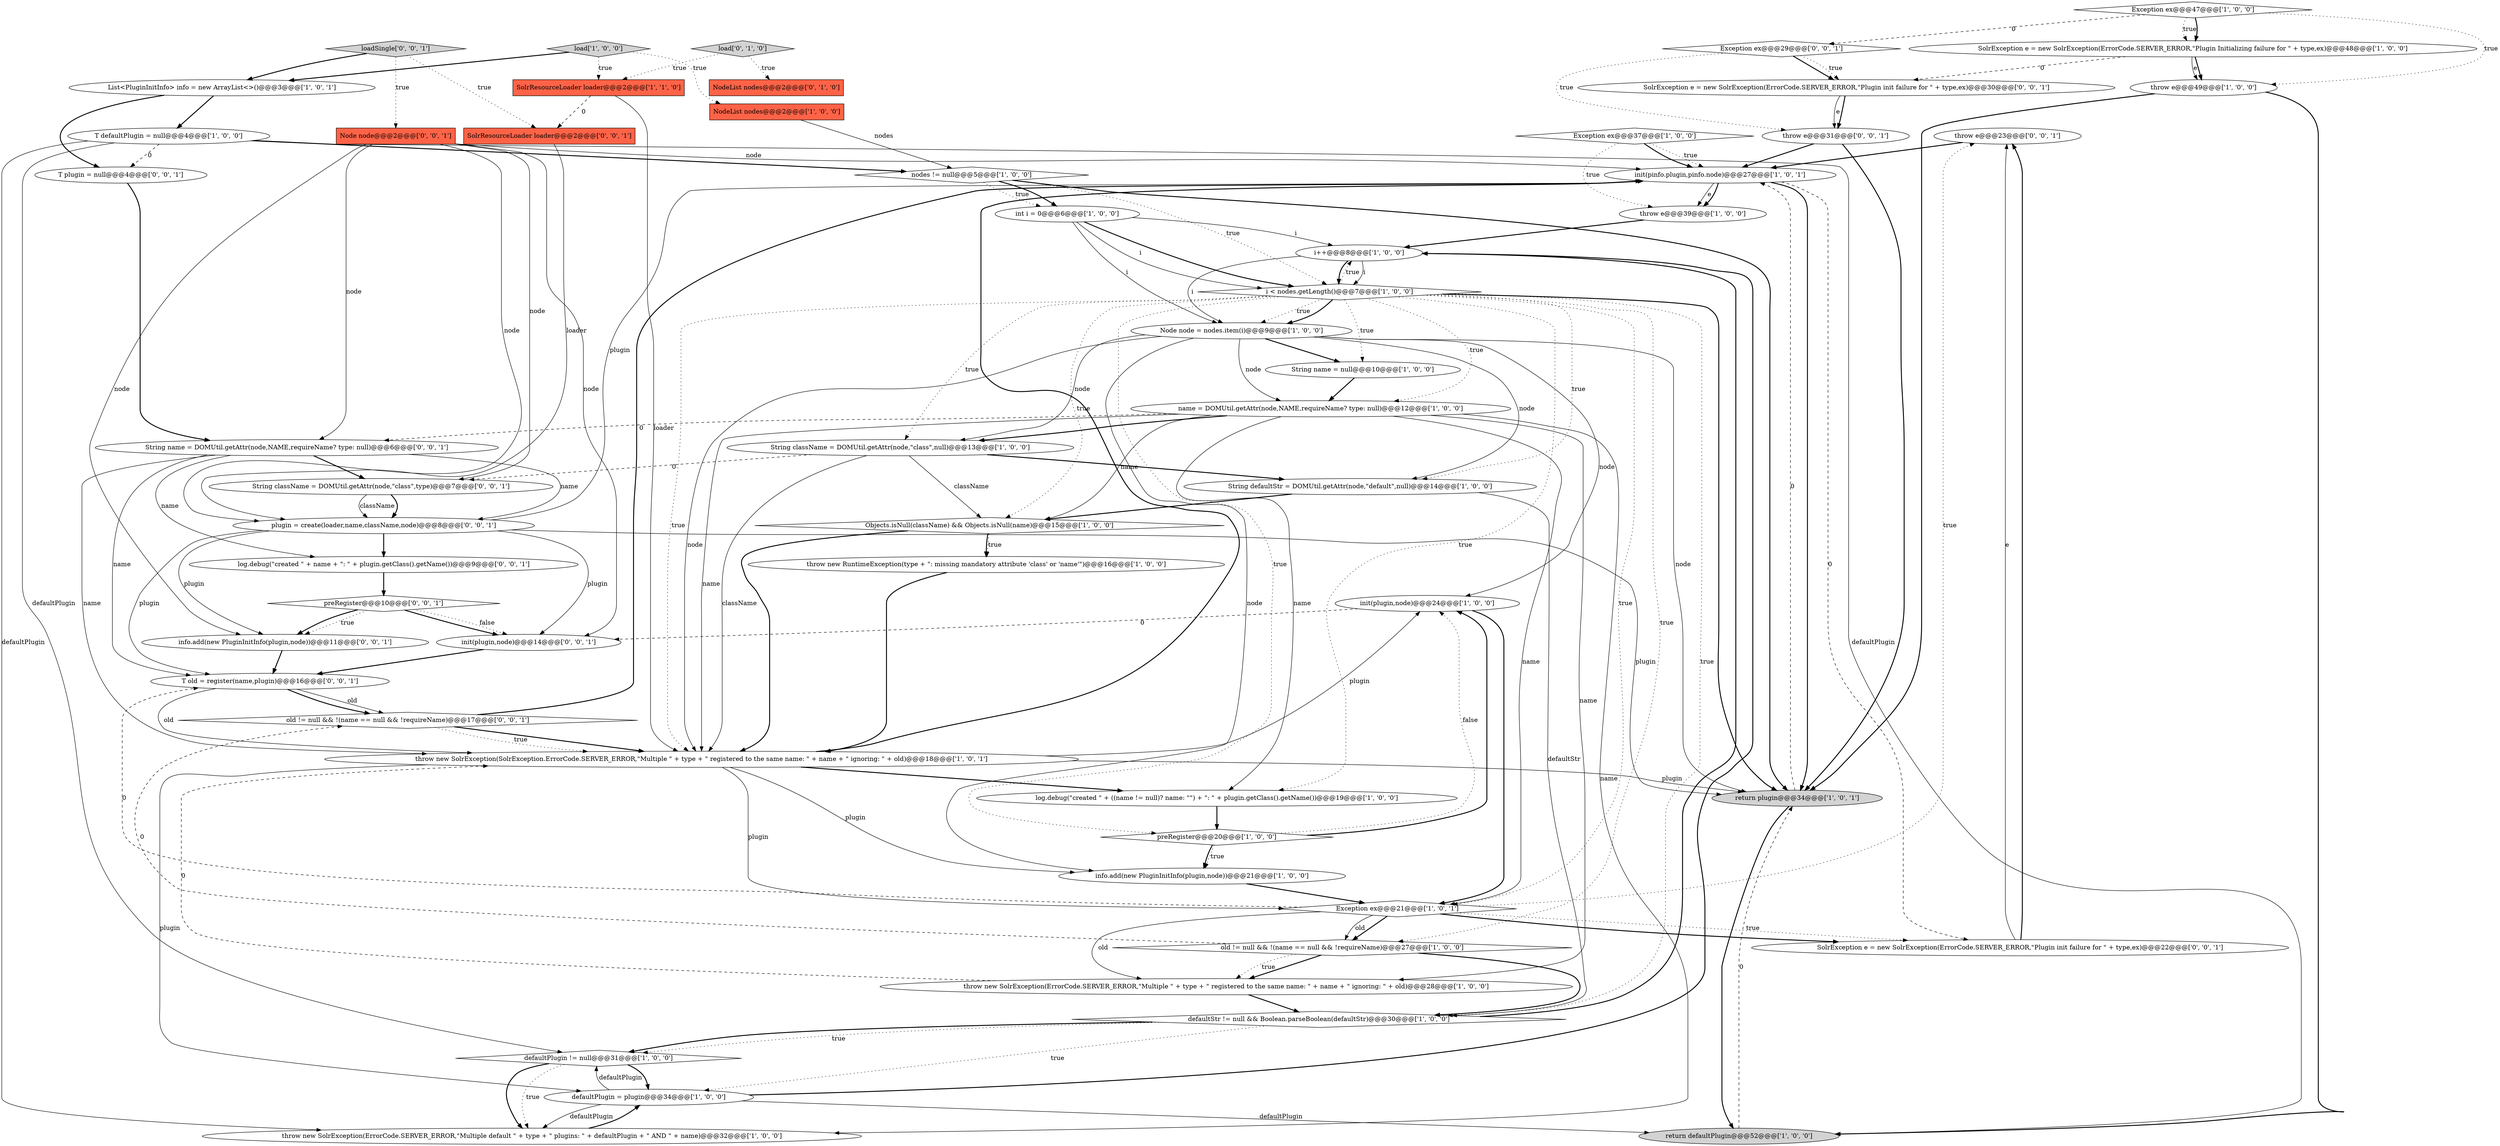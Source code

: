 digraph {
54 [style = filled, label = "throw e@@@23@@@['0', '0', '1']", fillcolor = white, shape = ellipse image = "AAA0AAABBB3BBB"];
9 [style = filled, label = "Exception ex@@@37@@@['1', '0', '0']", fillcolor = white, shape = diamond image = "AAA0AAABBB1BBB"];
47 [style = filled, label = "SolrException e = new SolrException(ErrorCode.SERVER_ERROR,\"Plugin init failure for \" + type,ex)@@@22@@@['0', '0', '1']", fillcolor = white, shape = ellipse image = "AAA0AAABBB3BBB"];
44 [style = filled, label = "init(plugin,node)@@@14@@@['0', '0', '1']", fillcolor = white, shape = ellipse image = "AAA0AAABBB3BBB"];
23 [style = filled, label = "init(plugin,node)@@@24@@@['1', '0', '0']", fillcolor = white, shape = ellipse image = "AAA0AAABBB1BBB"];
39 [style = filled, label = "T old = register(name,plugin)@@@16@@@['0', '0', '1']", fillcolor = white, shape = ellipse image = "AAA0AAABBB3BBB"];
17 [style = filled, label = "int i = 0@@@6@@@['1', '0', '0']", fillcolor = white, shape = ellipse image = "AAA0AAABBB1BBB"];
34 [style = filled, label = "defaultStr != null && Boolean.parseBoolean(defaultStr)@@@30@@@['1', '0', '0']", fillcolor = white, shape = diamond image = "AAA0AAABBB1BBB"];
32 [style = filled, label = "T defaultPlugin = null@@@4@@@['1', '0', '0']", fillcolor = white, shape = ellipse image = "AAA0AAABBB1BBB"];
31 [style = filled, label = "Objects.isNull(className) && Objects.isNull(name)@@@15@@@['1', '0', '0']", fillcolor = white, shape = diamond image = "AAA0AAABBB1BBB"];
26 [style = filled, label = "Exception ex@@@21@@@['1', '0', '1']", fillcolor = white, shape = diamond image = "AAA0AAABBB1BBB"];
55 [style = filled, label = "SolrResourceLoader loader@@@2@@@['0', '0', '1']", fillcolor = tomato, shape = box image = "AAA0AAABBB3BBB"];
50 [style = filled, label = "String name = DOMUtil.getAttr(node,NAME,requireName? type: null)@@@6@@@['0', '0', '1']", fillcolor = white, shape = ellipse image = "AAA0AAABBB3BBB"];
0 [style = filled, label = "return plugin@@@34@@@['1', '0', '1']", fillcolor = lightgray, shape = ellipse image = "AAA0AAABBB1BBB"];
27 [style = filled, label = "defaultPlugin != null@@@31@@@['1', '0', '0']", fillcolor = white, shape = diamond image = "AAA0AAABBB1BBB"];
11 [style = filled, label = "String name = null@@@10@@@['1', '0', '0']", fillcolor = white, shape = ellipse image = "AAA0AAABBB1BBB"];
3 [style = filled, label = "Exception ex@@@47@@@['1', '0', '0']", fillcolor = white, shape = diamond image = "AAA0AAABBB1BBB"];
35 [style = filled, label = "return defaultPlugin@@@52@@@['1', '0', '0']", fillcolor = lightgray, shape = ellipse image = "AAA0AAABBB1BBB"];
49 [style = filled, label = "log.debug(\"created \" + name + \": \" + plugin.getClass().getName())@@@9@@@['0', '0', '1']", fillcolor = white, shape = ellipse image = "AAA0AAABBB3BBB"];
16 [style = filled, label = "defaultPlugin = plugin@@@34@@@['1', '0', '0']", fillcolor = white, shape = ellipse image = "AAA0AAABBB1BBB"];
20 [style = filled, label = "SolrException e = new SolrException(ErrorCode.SERVER_ERROR,\"Plugin Initializing failure for \" + type,ex)@@@48@@@['1', '0', '0']", fillcolor = white, shape = ellipse image = "AAA0AAABBB1BBB"];
33 [style = filled, label = "throw new RuntimeException(type + \": missing mandatory attribute 'class' or 'name'\")@@@16@@@['1', '0', '0']", fillcolor = white, shape = ellipse image = "AAA0AAABBB1BBB"];
53 [style = filled, label = "old != null && !(name == null && !requireName)@@@17@@@['0', '0', '1']", fillcolor = white, shape = diamond image = "AAA0AAABBB3BBB"];
45 [style = filled, label = "SolrException e = new SolrException(ErrorCode.SERVER_ERROR,\"Plugin init failure for \" + type,ex)@@@30@@@['0', '0', '1']", fillcolor = white, shape = ellipse image = "AAA0AAABBB3BBB"];
2 [style = filled, label = "old != null && !(name == null && !requireName)@@@27@@@['1', '0', '0']", fillcolor = white, shape = diamond image = "AAA0AAABBB1BBB"];
6 [style = filled, label = "throw e@@@49@@@['1', '0', '0']", fillcolor = white, shape = ellipse image = "AAA0AAABBB1BBB"];
38 [style = filled, label = "loadSingle['0', '0', '1']", fillcolor = lightgray, shape = diamond image = "AAA0AAABBB3BBB"];
15 [style = filled, label = "String className = DOMUtil.getAttr(node,\"class\",null)@@@13@@@['1', '0', '0']", fillcolor = white, shape = ellipse image = "AAA0AAABBB1BBB"];
42 [style = filled, label = "T plugin = null@@@4@@@['0', '0', '1']", fillcolor = white, shape = ellipse image = "AAA0AAABBB3BBB"];
5 [style = filled, label = "log.debug(\"created \" + ((name != null)? name: \"\") + \": \" + plugin.getClass().getName())@@@19@@@['1', '0', '0']", fillcolor = white, shape = ellipse image = "AAA0AAABBB1BBB"];
25 [style = filled, label = "List<PluginInitInfo> info = new ArrayList<>()@@@3@@@['1', '0', '1']", fillcolor = white, shape = ellipse image = "AAA0AAABBB1BBB"];
14 [style = filled, label = "String defaultStr = DOMUtil.getAttr(node,\"default\",null)@@@14@@@['1', '0', '0']", fillcolor = white, shape = ellipse image = "AAA0AAABBB1BBB"];
51 [style = filled, label = "throw e@@@31@@@['0', '0', '1']", fillcolor = white, shape = ellipse image = "AAA0AAABBB3BBB"];
22 [style = filled, label = "preRegister@@@20@@@['1', '0', '0']", fillcolor = white, shape = diamond image = "AAA0AAABBB1BBB"];
18 [style = filled, label = "Node node = nodes.item(i)@@@9@@@['1', '0', '0']", fillcolor = white, shape = ellipse image = "AAA0AAABBB1BBB"];
46 [style = filled, label = "Node node@@@2@@@['0', '0', '1']", fillcolor = tomato, shape = box image = "AAA0AAABBB3BBB"];
8 [style = filled, label = "throw new SolrException(ErrorCode.SERVER_ERROR,\"Multiple default \" + type + \" plugins: \" + defaultPlugin + \" AND \" + name)@@@32@@@['1', '0', '0']", fillcolor = white, shape = ellipse image = "AAA0AAABBB1BBB"];
37 [style = filled, label = "NodeList nodes@@@2@@@['0', '1', '0']", fillcolor = tomato, shape = box image = "AAA0AAABBB2BBB"];
21 [style = filled, label = "init(pinfo.plugin,pinfo.node)@@@27@@@['1', '0', '1']", fillcolor = white, shape = ellipse image = "AAA0AAABBB1BBB"];
43 [style = filled, label = "String className = DOMUtil.getAttr(node,\"class\",type)@@@7@@@['0', '0', '1']", fillcolor = white, shape = ellipse image = "AAA0AAABBB3BBB"];
29 [style = filled, label = "info.add(new PluginInitInfo(plugin,node))@@@21@@@['1', '0', '0']", fillcolor = white, shape = ellipse image = "AAA0AAABBB1BBB"];
12 [style = filled, label = "throw e@@@39@@@['1', '0', '0']", fillcolor = white, shape = ellipse image = "AAA0AAABBB1BBB"];
36 [style = filled, label = "load['0', '1', '0']", fillcolor = lightgray, shape = diamond image = "AAA0AAABBB2BBB"];
19 [style = filled, label = "SolrResourceLoader loader@@@2@@@['1', '1', '0']", fillcolor = tomato, shape = box image = "AAA0AAABBB1BBB"];
24 [style = filled, label = "load['1', '0', '0']", fillcolor = lightgray, shape = diamond image = "AAA0AAABBB1BBB"];
40 [style = filled, label = "Exception ex@@@29@@@['0', '0', '1']", fillcolor = white, shape = diamond image = "AAA0AAABBB3BBB"];
52 [style = filled, label = "info.add(new PluginInitInfo(plugin,node))@@@11@@@['0', '0', '1']", fillcolor = white, shape = ellipse image = "AAA0AAABBB3BBB"];
28 [style = filled, label = "name = DOMUtil.getAttr(node,NAME,requireName? type: null)@@@12@@@['1', '0', '0']", fillcolor = white, shape = ellipse image = "AAA0AAABBB1BBB"];
41 [style = filled, label = "preRegister@@@10@@@['0', '0', '1']", fillcolor = white, shape = diamond image = "AAA0AAABBB3BBB"];
30 [style = filled, label = "nodes != null@@@5@@@['1', '0', '0']", fillcolor = white, shape = diamond image = "AAA0AAABBB1BBB"];
10 [style = filled, label = "throw new SolrException(ErrorCode.SERVER_ERROR,\"Multiple \" + type + \" registered to the same name: \" + name + \" ignoring: \" + old)@@@28@@@['1', '0', '0']", fillcolor = white, shape = ellipse image = "AAA0AAABBB1BBB"];
13 [style = filled, label = "i++@@@8@@@['1', '0', '0']", fillcolor = white, shape = ellipse image = "AAA0AAABBB1BBB"];
48 [style = filled, label = "plugin = create(loader,name,className,node)@@@8@@@['0', '0', '1']", fillcolor = white, shape = ellipse image = "AAA0AAABBB3BBB"];
7 [style = filled, label = "NodeList nodes@@@2@@@['1', '0', '0']", fillcolor = tomato, shape = box image = "AAA0AAABBB1BBB"];
4 [style = filled, label = "i < nodes.getLength()@@@7@@@['1', '0', '0']", fillcolor = white, shape = diamond image = "AAA0AAABBB1BBB"];
1 [style = filled, label = "throw new SolrException(SolrException.ErrorCode.SERVER_ERROR,\"Multiple \" + type + \" registered to the same name: \" + name + \" ignoring: \" + old)@@@18@@@['1', '0', '1']", fillcolor = white, shape = ellipse image = "AAA0AAABBB1BBB"];
13->4 [style = solid, label="i"];
22->29 [style = bold, label=""];
49->41 [style = bold, label=""];
54->21 [style = bold, label=""];
19->1 [style = solid, label="loader"];
47->54 [style = solid, label="e"];
26->2 [style = bold, label=""];
20->6 [style = bold, label=""];
43->48 [style = bold, label=""];
46->44 [style = solid, label="node"];
41->52 [style = dotted, label="true"];
18->23 [style = solid, label="node"];
32->27 [style = solid, label="defaultPlugin"];
32->35 [style = solid, label="defaultPlugin"];
46->43 [style = solid, label="node"];
4->26 [style = dotted, label="true"];
2->34 [style = bold, label=""];
2->10 [style = bold, label=""];
16->13 [style = bold, label=""];
42->50 [style = bold, label=""];
39->53 [style = solid, label="old"];
18->29 [style = solid, label="node"];
51->21 [style = bold, label=""];
13->18 [style = solid, label="i"];
23->44 [style = dashed, label="0"];
28->31 [style = solid, label="name"];
17->4 [style = bold, label=""];
18->0 [style = solid, label="node"];
21->47 [style = dashed, label="0"];
17->4 [style = solid, label="i"];
48->44 [style = solid, label="plugin"];
3->6 [style = dotted, label="true"];
43->48 [style = solid, label="className"];
1->29 [style = solid, label="plugin"];
4->5 [style = dotted, label="true"];
25->42 [style = bold, label=""];
1->0 [style = solid, label="plugin"];
39->1 [style = solid, label="old"];
26->39 [style = dashed, label="0"];
31->33 [style = bold, label=""];
4->28 [style = dotted, label="true"];
38->46 [style = dotted, label="true"];
1->5 [style = bold, label=""];
8->16 [style = bold, label=""];
53->1 [style = dotted, label="true"];
32->42 [style = dashed, label="0"];
38->25 [style = bold, label=""];
50->43 [style = bold, label=""];
32->8 [style = solid, label="defaultPlugin"];
46->48 [style = solid, label="node"];
21->12 [style = solid, label="e"];
48->52 [style = solid, label="plugin"];
41->44 [style = bold, label=""];
30->17 [style = dotted, label="true"];
40->45 [style = bold, label=""];
3->20 [style = dotted, label="true"];
41->52 [style = bold, label=""];
31->33 [style = dotted, label="true"];
46->21 [style = solid, label="node"];
40->45 [style = dotted, label="true"];
3->40 [style = dashed, label="0"];
52->39 [style = bold, label=""];
23->26 [style = bold, label=""];
12->13 [style = bold, label=""];
50->39 [style = solid, label="name"];
22->29 [style = dotted, label="true"];
27->8 [style = bold, label=""];
50->1 [style = solid, label="name"];
47->54 [style = bold, label=""];
18->1 [style = solid, label="node"];
5->22 [style = bold, label=""];
20->45 [style = dashed, label="0"];
1->16 [style = solid, label="plugin"];
24->25 [style = bold, label=""];
10->34 [style = bold, label=""];
34->27 [style = bold, label=""];
4->13 [style = dotted, label="true"];
30->17 [style = bold, label=""];
14->34 [style = solid, label="defaultStr"];
11->28 [style = bold, label=""];
34->16 [style = dotted, label="true"];
44->39 [style = bold, label=""];
26->2 [style = solid, label="old"];
28->8 [style = solid, label="name"];
34->13 [style = bold, label=""];
13->4 [style = bold, label=""];
55->48 [style = solid, label="loader"];
1->23 [style = solid, label="plugin"];
24->7 [style = dotted, label="true"];
6->0 [style = bold, label=""];
28->1 [style = solid, label="name"];
4->18 [style = dotted, label="true"];
4->11 [style = dotted, label="true"];
18->28 [style = solid, label="node"];
46->50 [style = solid, label="node"];
41->44 [style = dotted, label="false"];
19->55 [style = dashed, label="0"];
4->1 [style = dotted, label="true"];
28->15 [style = bold, label=""];
30->4 [style = dotted, label="true"];
50->48 [style = solid, label="name"];
9->21 [style = dotted, label="true"];
18->15 [style = solid, label="node"];
14->31 [style = bold, label=""];
26->54 [style = dotted, label="true"];
53->1 [style = bold, label=""];
24->19 [style = dotted, label="true"];
45->51 [style = solid, label="e"];
15->14 [style = bold, label=""];
2->53 [style = dashed, label="0"];
27->8 [style = dotted, label="true"];
36->19 [style = dotted, label="true"];
4->14 [style = dotted, label="true"];
30->0 [style = bold, label=""];
50->49 [style = solid, label="name"];
15->1 [style = solid, label="className"];
10->1 [style = dashed, label="0"];
16->27 [style = solid, label="defaultPlugin"];
35->0 [style = dashed, label="0"];
21->0 [style = bold, label=""];
18->11 [style = bold, label=""];
28->5 [style = solid, label="name"];
4->22 [style = dotted, label="true"];
4->18 [style = bold, label=""];
4->2 [style = dotted, label="true"];
7->30 [style = solid, label="nodes"];
53->21 [style = bold, label=""];
25->32 [style = bold, label=""];
17->18 [style = solid, label="i"];
48->49 [style = bold, label=""];
26->47 [style = bold, label=""];
17->13 [style = solid, label="i"];
31->1 [style = bold, label=""];
16->8 [style = solid, label="defaultPlugin"];
0->35 [style = bold, label=""];
0->21 [style = dashed, label="0"];
1->21 [style = bold, label=""];
38->55 [style = dotted, label="true"];
4->31 [style = dotted, label="true"];
9->21 [style = bold, label=""];
51->0 [style = bold, label=""];
40->51 [style = dotted, label="true"];
34->27 [style = dotted, label="true"];
18->14 [style = solid, label="node"];
28->50 [style = dashed, label="0"];
21->12 [style = bold, label=""];
3->20 [style = bold, label=""];
27->16 [style = bold, label=""];
1->26 [style = solid, label="plugin"];
2->10 [style = dotted, label="true"];
48->21 [style = solid, label="plugin"];
36->37 [style = dotted, label="true"];
48->0 [style = solid, label="plugin"];
4->15 [style = dotted, label="true"];
4->34 [style = dotted, label="true"];
45->51 [style = bold, label=""];
39->53 [style = bold, label=""];
26->10 [style = solid, label="old"];
20->6 [style = solid, label="e"];
46->52 [style = solid, label="node"];
48->39 [style = solid, label="plugin"];
26->47 [style = dotted, label="true"];
28->10 [style = solid, label="name"];
22->23 [style = dotted, label="false"];
15->43 [style = dashed, label="0"];
32->30 [style = bold, label=""];
22->23 [style = bold, label=""];
15->31 [style = solid, label="className"];
9->12 [style = dotted, label="true"];
6->35 [style = bold, label=""];
16->35 [style = solid, label="defaultPlugin"];
4->0 [style = bold, label=""];
28->26 [style = solid, label="name"];
29->26 [style = bold, label=""];
33->1 [style = bold, label=""];
}
